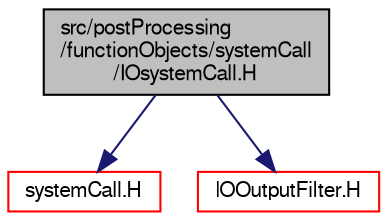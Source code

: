 digraph "src/postProcessing/functionObjects/systemCall/IOsystemCall.H"
{
  bgcolor="transparent";
  edge [fontname="FreeSans",fontsize="10",labelfontname="FreeSans",labelfontsize="10"];
  node [fontname="FreeSans",fontsize="10",shape=record];
  Node0 [label="src/postProcessing\l/functionObjects/systemCall\l/IOsystemCall.H",height=0.2,width=0.4,color="black", fillcolor="grey75", style="filled", fontcolor="black"];
  Node0 -> Node1 [color="midnightblue",fontsize="10",style="solid",fontname="FreeSans"];
  Node1 [label="systemCall.H",height=0.2,width=0.4,color="red",URL="$a13673.html"];
  Node0 -> Node50 [color="midnightblue",fontsize="10",style="solid",fontname="FreeSans"];
  Node50 [label="IOOutputFilter.H",height=0.2,width=0.4,color="red",URL="$a08969.html"];
}
